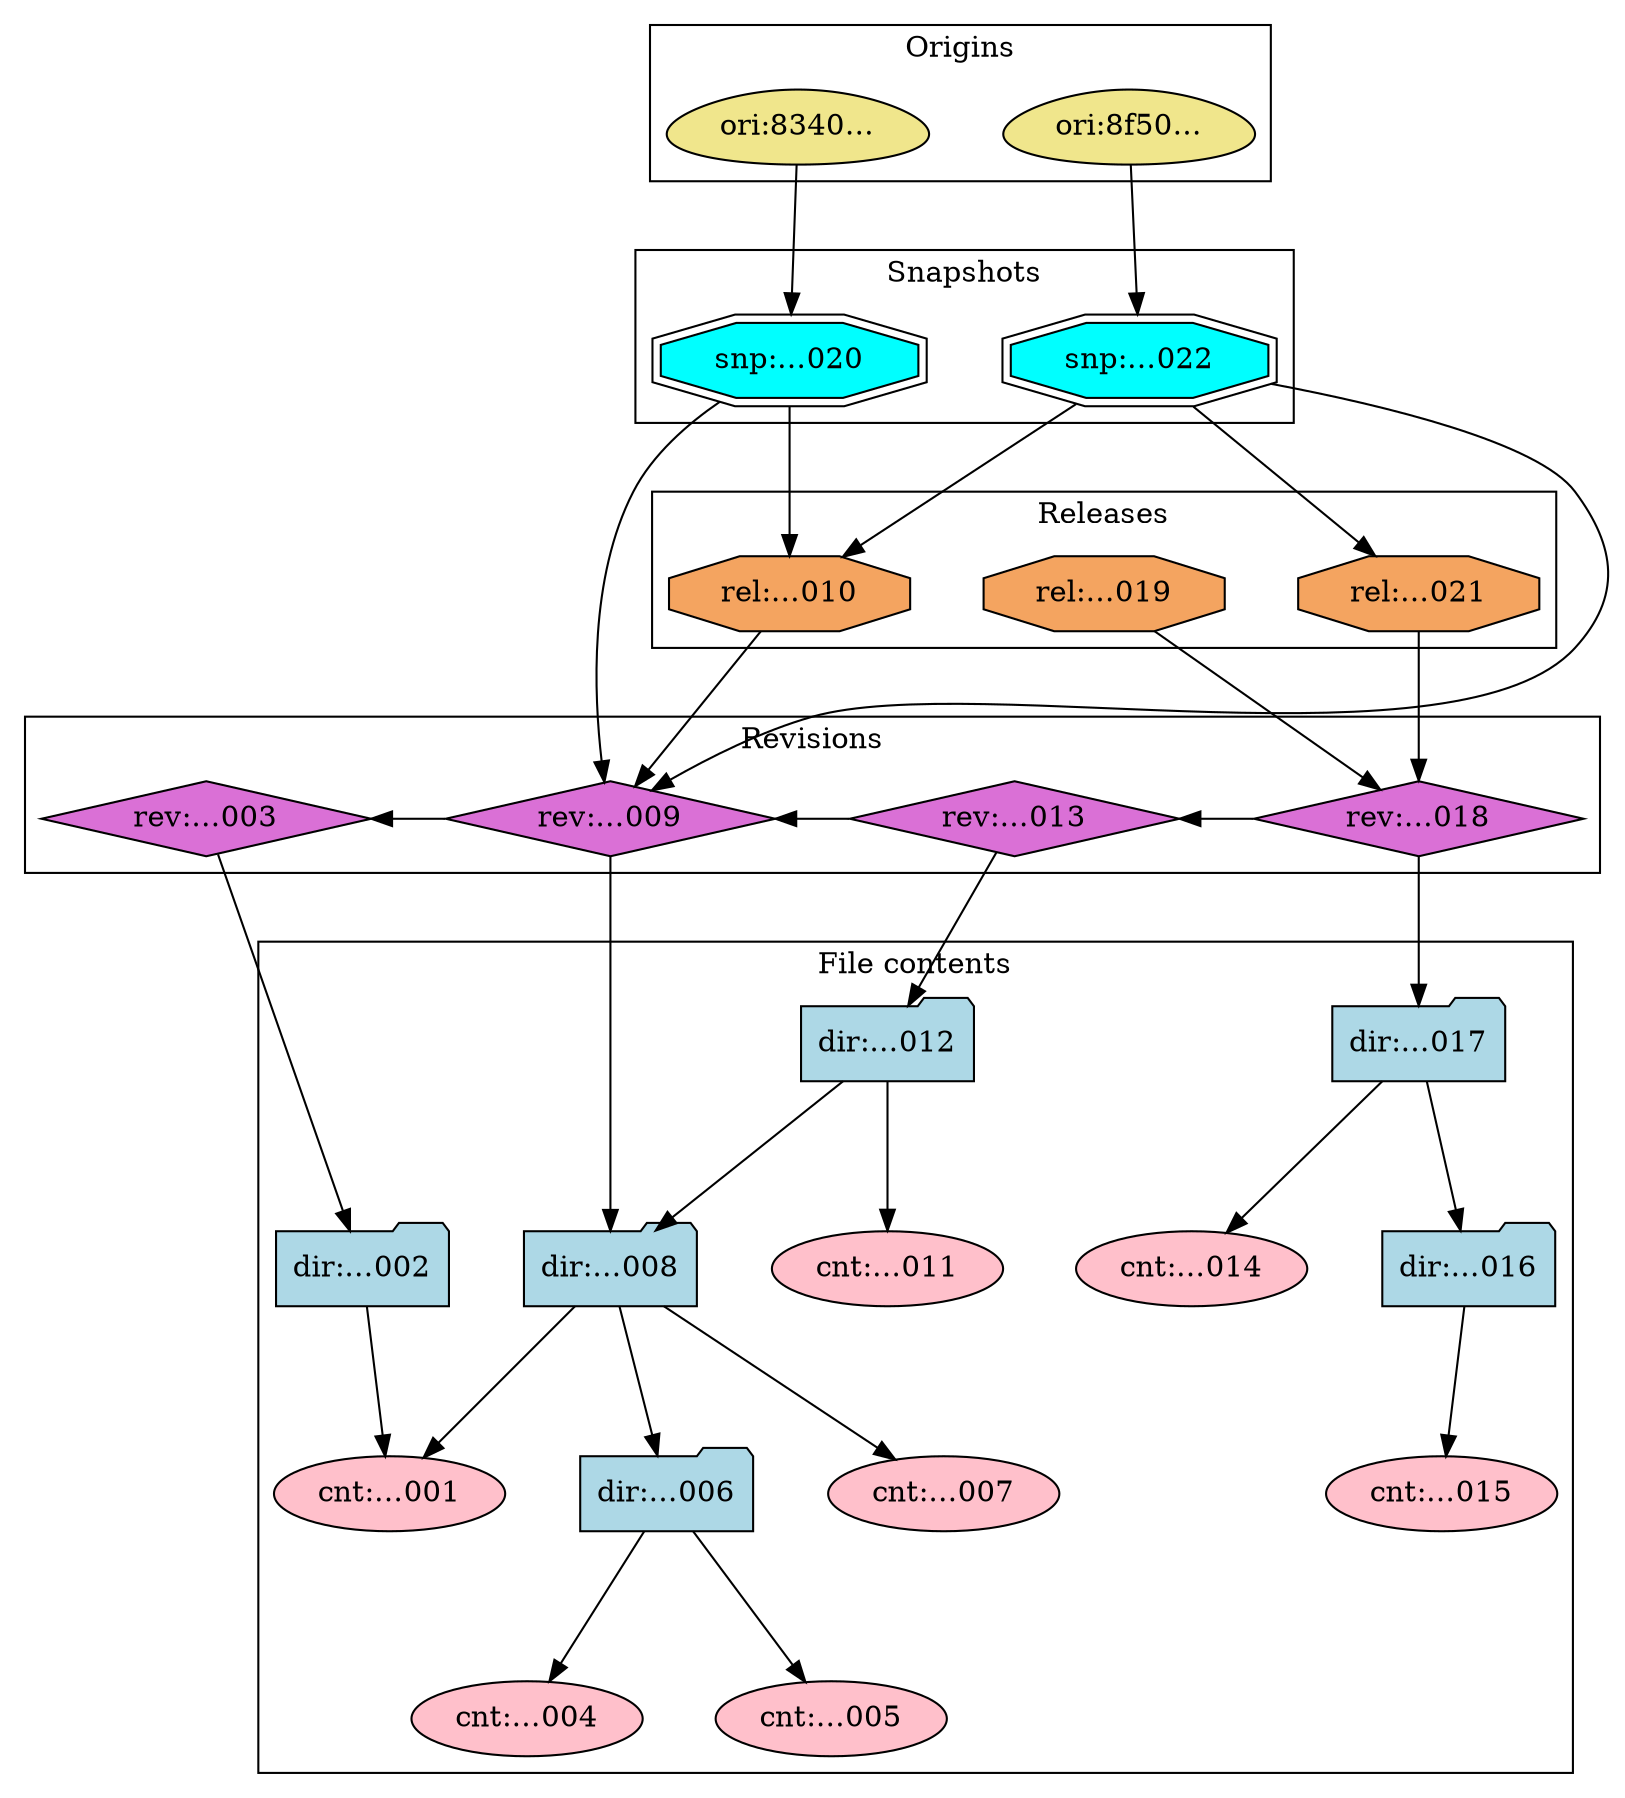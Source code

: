 digraph "Software Heritage mini DAG" {
    ranksep=1;
    nodesep=0.5;

    subgraph cnt {
        node [style=filled, fillcolor=pink];
        01 [label="cnt:…001"];
        04 [label="cnt:…004"];
        05 [label="cnt:…005"];
        07 [label="cnt:…007"];
        11 [label="cnt:…011"];
        14 [label="cnt:…014"];
        15 [label="cnt:…015"];
    }

    subgraph cluster_dir {
        label="File contents";
        node [shape=folder, style=filled, fillcolor=lightblue];
        02 [label="dir:…002"];
        06 [label="dir:…006"];
        08 [label="dir:…008"];
        12 [label="dir:…012"];
        16 [label="dir:…016"];
        17 [label="dir:…017"];

        02 -> 01;
        06 -> 04;
        06 -> 05;
        08 -> 01;
        08 -> 06;
        08 -> 07;
        12 -> 08;
        12 -> 11;
        16 -> 15;
        17 -> 14;
        17 -> 16;
    }

    subgraph cluster_rev {
        label="Revisions";
        node [shape=diamond, style=filled, fillcolor=orchid];
        03 [label="rev:…003"];
        09 [label="rev:…009"];
        13 [label="rev:…013"];
        18 [label="rev:…018"];

        03 -> 02;
        09 -> 08;
        13 -> 12;
        18 -> 17;
        // horizontal rev -> rev edges
        09 -> 03 [constraint=false];
        13 -> 09 [constraint=false];
        18 -> 13 [constraint=false];
    }

    subgraph cluster_rel {
        label="Releases";
        node [shape=octagon, style=filled, fillcolor=sandybrown];
        10 [label="rel:…010"];
        19 [label="rel:…019"];
        21 [label="rel:…021"];

        10 -> 09;
        19 -> 18;
        21 -> 18;
    }

    subgraph cluster_snp {
        label="Snapshots";
        node [shape=doubleoctagon, style=filled, fillcolor=aqua];
        20 [label="snp:…020"];
        22 [label="snp:…022"];

        20 -> 09;
        20 -> 10;

        22 -> 09;
        22 -> 10;
        22 -> 21;
    }

    subgraph cluster_ori {
        label="Origins";
        node [shape=egg, style=filled, fillcolor=khaki];
        ori1 [label="ori:8340…"];
        ori2 [label="ori:8f50…"];

        ori1 -> 20;
        ori2 -> 22;
    }
}

